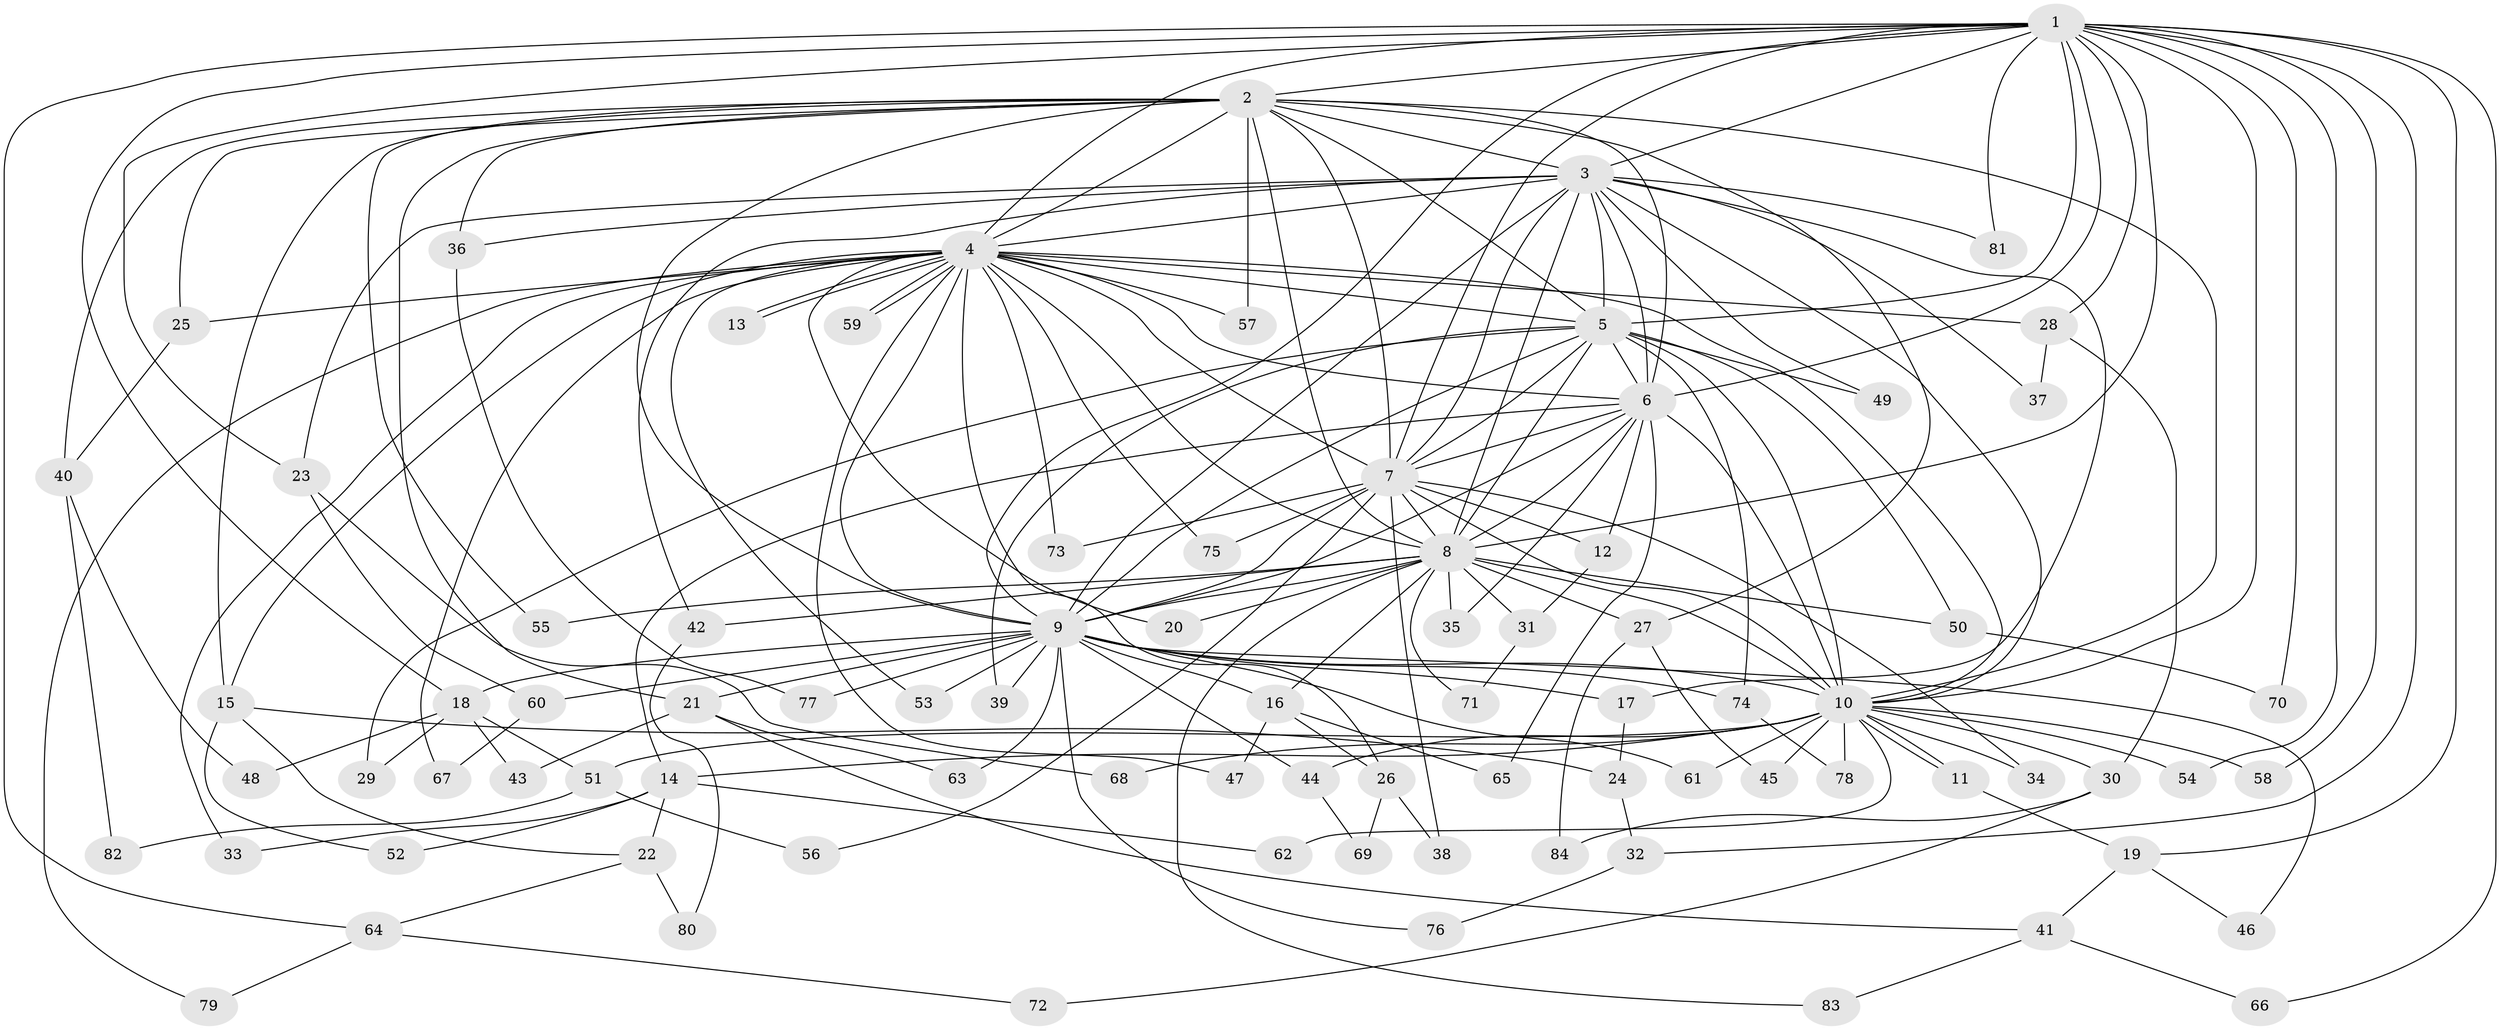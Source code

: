 // Generated by graph-tools (version 1.1) at 2025/44/03/09/25 04:44:10]
// undirected, 84 vertices, 193 edges
graph export_dot {
graph [start="1"]
  node [color=gray90,style=filled];
  1;
  2;
  3;
  4;
  5;
  6;
  7;
  8;
  9;
  10;
  11;
  12;
  13;
  14;
  15;
  16;
  17;
  18;
  19;
  20;
  21;
  22;
  23;
  24;
  25;
  26;
  27;
  28;
  29;
  30;
  31;
  32;
  33;
  34;
  35;
  36;
  37;
  38;
  39;
  40;
  41;
  42;
  43;
  44;
  45;
  46;
  47;
  48;
  49;
  50;
  51;
  52;
  53;
  54;
  55;
  56;
  57;
  58;
  59;
  60;
  61;
  62;
  63;
  64;
  65;
  66;
  67;
  68;
  69;
  70;
  71;
  72;
  73;
  74;
  75;
  76;
  77;
  78;
  79;
  80;
  81;
  82;
  83;
  84;
  1 -- 2;
  1 -- 3;
  1 -- 4;
  1 -- 5;
  1 -- 6;
  1 -- 7;
  1 -- 8;
  1 -- 9;
  1 -- 10;
  1 -- 18;
  1 -- 19;
  1 -- 23;
  1 -- 28;
  1 -- 32;
  1 -- 54;
  1 -- 58;
  1 -- 64;
  1 -- 66;
  1 -- 70;
  1 -- 81;
  2 -- 3;
  2 -- 4;
  2 -- 5;
  2 -- 6;
  2 -- 7;
  2 -- 8;
  2 -- 9;
  2 -- 10;
  2 -- 15;
  2 -- 21;
  2 -- 25;
  2 -- 27;
  2 -- 36;
  2 -- 40;
  2 -- 55;
  2 -- 57;
  3 -- 4;
  3 -- 5;
  3 -- 6;
  3 -- 7;
  3 -- 8;
  3 -- 9;
  3 -- 10;
  3 -- 17;
  3 -- 23;
  3 -- 36;
  3 -- 37;
  3 -- 42;
  3 -- 49;
  3 -- 81;
  4 -- 5;
  4 -- 6;
  4 -- 7;
  4 -- 8;
  4 -- 9;
  4 -- 10;
  4 -- 13;
  4 -- 13;
  4 -- 15;
  4 -- 20;
  4 -- 25;
  4 -- 26;
  4 -- 28;
  4 -- 33;
  4 -- 47;
  4 -- 53;
  4 -- 57;
  4 -- 59;
  4 -- 59;
  4 -- 67;
  4 -- 73;
  4 -- 75;
  4 -- 79;
  5 -- 6;
  5 -- 7;
  5 -- 8;
  5 -- 9;
  5 -- 10;
  5 -- 29;
  5 -- 39;
  5 -- 49;
  5 -- 50;
  5 -- 74;
  6 -- 7;
  6 -- 8;
  6 -- 9;
  6 -- 10;
  6 -- 12;
  6 -- 14;
  6 -- 35;
  6 -- 65;
  7 -- 8;
  7 -- 9;
  7 -- 10;
  7 -- 12;
  7 -- 34;
  7 -- 38;
  7 -- 56;
  7 -- 73;
  7 -- 75;
  8 -- 9;
  8 -- 10;
  8 -- 16;
  8 -- 20;
  8 -- 27;
  8 -- 31;
  8 -- 35;
  8 -- 42;
  8 -- 50;
  8 -- 55;
  8 -- 71;
  8 -- 83;
  9 -- 10;
  9 -- 16;
  9 -- 17;
  9 -- 18;
  9 -- 21;
  9 -- 39;
  9 -- 44;
  9 -- 46;
  9 -- 53;
  9 -- 60;
  9 -- 61;
  9 -- 63;
  9 -- 74;
  9 -- 76;
  9 -- 77;
  10 -- 11;
  10 -- 11;
  10 -- 14;
  10 -- 30;
  10 -- 34;
  10 -- 44;
  10 -- 45;
  10 -- 51;
  10 -- 54;
  10 -- 58;
  10 -- 61;
  10 -- 62;
  10 -- 68;
  10 -- 78;
  11 -- 19;
  12 -- 31;
  14 -- 22;
  14 -- 33;
  14 -- 52;
  14 -- 62;
  15 -- 22;
  15 -- 24;
  15 -- 52;
  16 -- 26;
  16 -- 47;
  16 -- 65;
  17 -- 24;
  18 -- 29;
  18 -- 43;
  18 -- 48;
  18 -- 51;
  19 -- 41;
  19 -- 46;
  21 -- 41;
  21 -- 43;
  21 -- 63;
  22 -- 64;
  22 -- 80;
  23 -- 60;
  23 -- 68;
  24 -- 32;
  25 -- 40;
  26 -- 38;
  26 -- 69;
  27 -- 45;
  27 -- 84;
  28 -- 30;
  28 -- 37;
  30 -- 72;
  30 -- 84;
  31 -- 71;
  32 -- 76;
  36 -- 77;
  40 -- 48;
  40 -- 82;
  41 -- 66;
  41 -- 83;
  42 -- 80;
  44 -- 69;
  50 -- 70;
  51 -- 56;
  51 -- 82;
  60 -- 67;
  64 -- 72;
  64 -- 79;
  74 -- 78;
}
